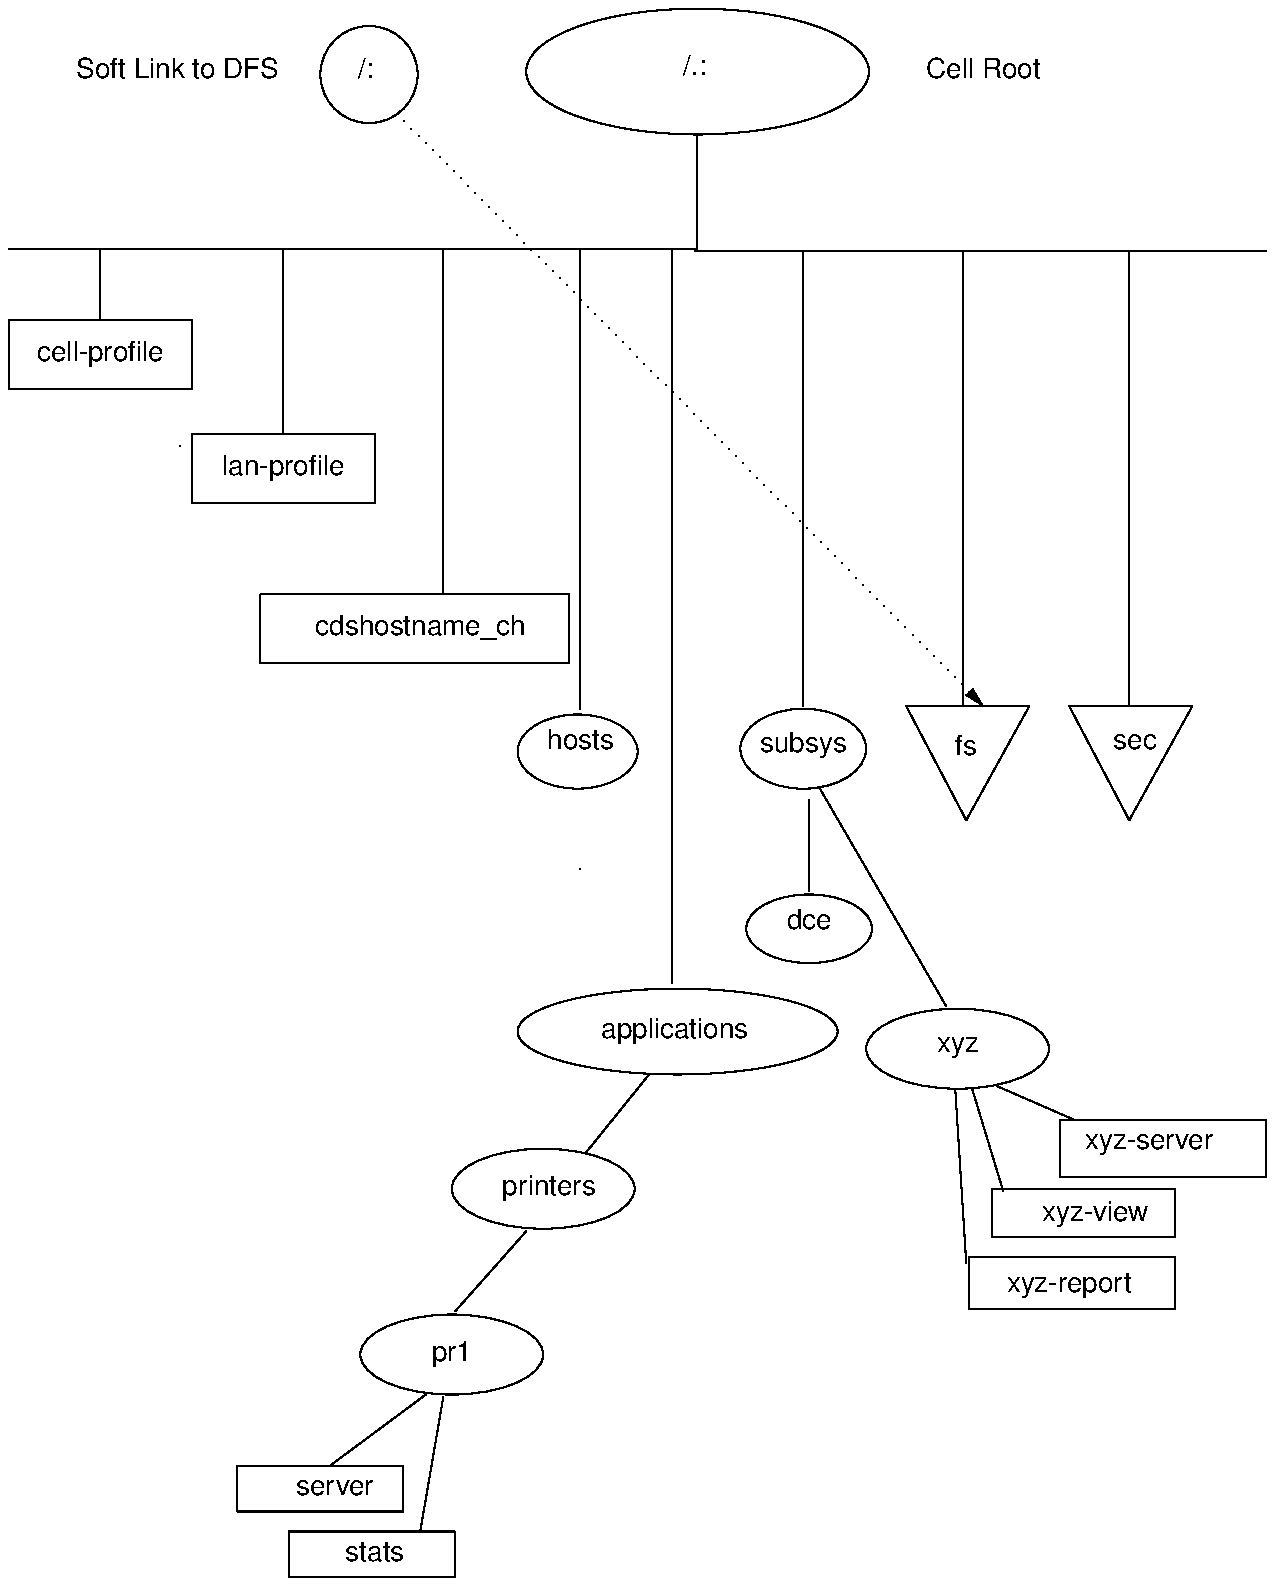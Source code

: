 .PS
scale = 70
box  wid 72 ht 20 at 404, 150
line   from 32, 464 \
	to 32, 440 
"\fH\s0cell-profile\s0\fP"  at 32, 428
box  wid 64 ht 24 at 32, 428
line   from 392, 464 \
	to 392, 305 
line   from 152, 464 \
	to 152, 344 
line   from 232, 464 \
	to 232, 208 
ellipse wid 112 ht 30 at 234, 191
"\fH\s0applications\s0\fP"  at 233, 191
ellipse wid 64 ht 28 at 187, 136
"\fH\s0printers\s0\fP"  at 189, 136
ellipse wid 64 ht 28 at 155, 78
box  wid 58 ht 16 at 109, 31
box  wid 58 ht 16 at 127, 8
"\fH\s0server\s0\fP"  at 114, 31
"\fH\s0stats\s0\fP"  at 128, 8
line   from 181, 121 \
	to 156, 93 
line   from 146, 64 \
	to 112, 39 
line   from 152, 63 \
	to 144, 16 
line   from 224, 176 \
	to 202, 149 
"\fH\s0pr1\s0\fP"  at 155, 78
line   from 280, 272 \
	to 280, 240 
ellipse wid 44 ht 24 at 280, 227
"\fH\s0dce\s0\fP"  at 280, 229
"\fH\s0fs\s0\fP"  at 335, 290
line   from 314, 305 \
	to 357, 305 \
	to 335, 265 \
	to 314, 305 
line   from 334, 305 \
	to 334, 464 
"\fH\s0/:\s0\fP"  at 125, 527
circle radius 17 at 126, 526
"\fH\s0/.:\s0\fP"  at 240, 528
ellipse wid 120 ht 44 at 241, 527
line   from 200, 464 \
	to 200, 304 
"\fH\s0hosts\s0\fP"  at 200, 292
line   from 200, 248 \
	to 200, 248 
ellipse wid 42 ht 26 at 199, 289
ellipse wid 44 ht 28 at 278, 290
"\fH\s0subsys\s0\fP"  at 278, 291
line -> dotted from 136, 512 \
	to 341, 305 
line   from 278, 464 \
	to 278, 305 
line   from 241, 505 \
	to 241, 465 \
	to 0, 465 
"\fH\s0Cell Root\s0\fP"  at 341, 527
"\fH\s0Soft Link to DFS\s0\fP"  at 59, 527
line   from 371, 305 \
	to 414, 305 \
	to 392, 265 \
	to 371, 305 
"\fH\s0sec\s0\fP"  at 394, 292
"\fH\s0xyz-view\s0\fP"  at 380, 127
"\fH\s0xyz-server\s0\fP"  at 399, 152
"\fH\s0xyz\s0\fP"  at 332, 186
ellipse wid 64 ht 28 at 332, 185
line   from 346, 172 \
	to 373, 160 
line   from 337, 171 \
	to 348, 135 
line   from 331, 171 \
	to 335, 110 
line   from 284, 276 \
	to 328, 200 
box  wid 64 ht 17 at 376, 127.5
box  wid 72 ht 18 at 372, 103
"\fH\s0xyz-report\s0\fP"  at 371, 102
"\fH\s0lan-profile\s0\fP"  at 96, 388
box  wid 0 ht 0 at 60, 396
box  wid 64 ht 24 at 96, 388
line   from 96, 464 \
	to 96, 400 
line   from 240, 464 \
	to 440, 464 
box  wid 108 ht 24 at 142, 332
"\fH\s0cdshostname_ch\s0\fP"  at 144, 332
.PE
